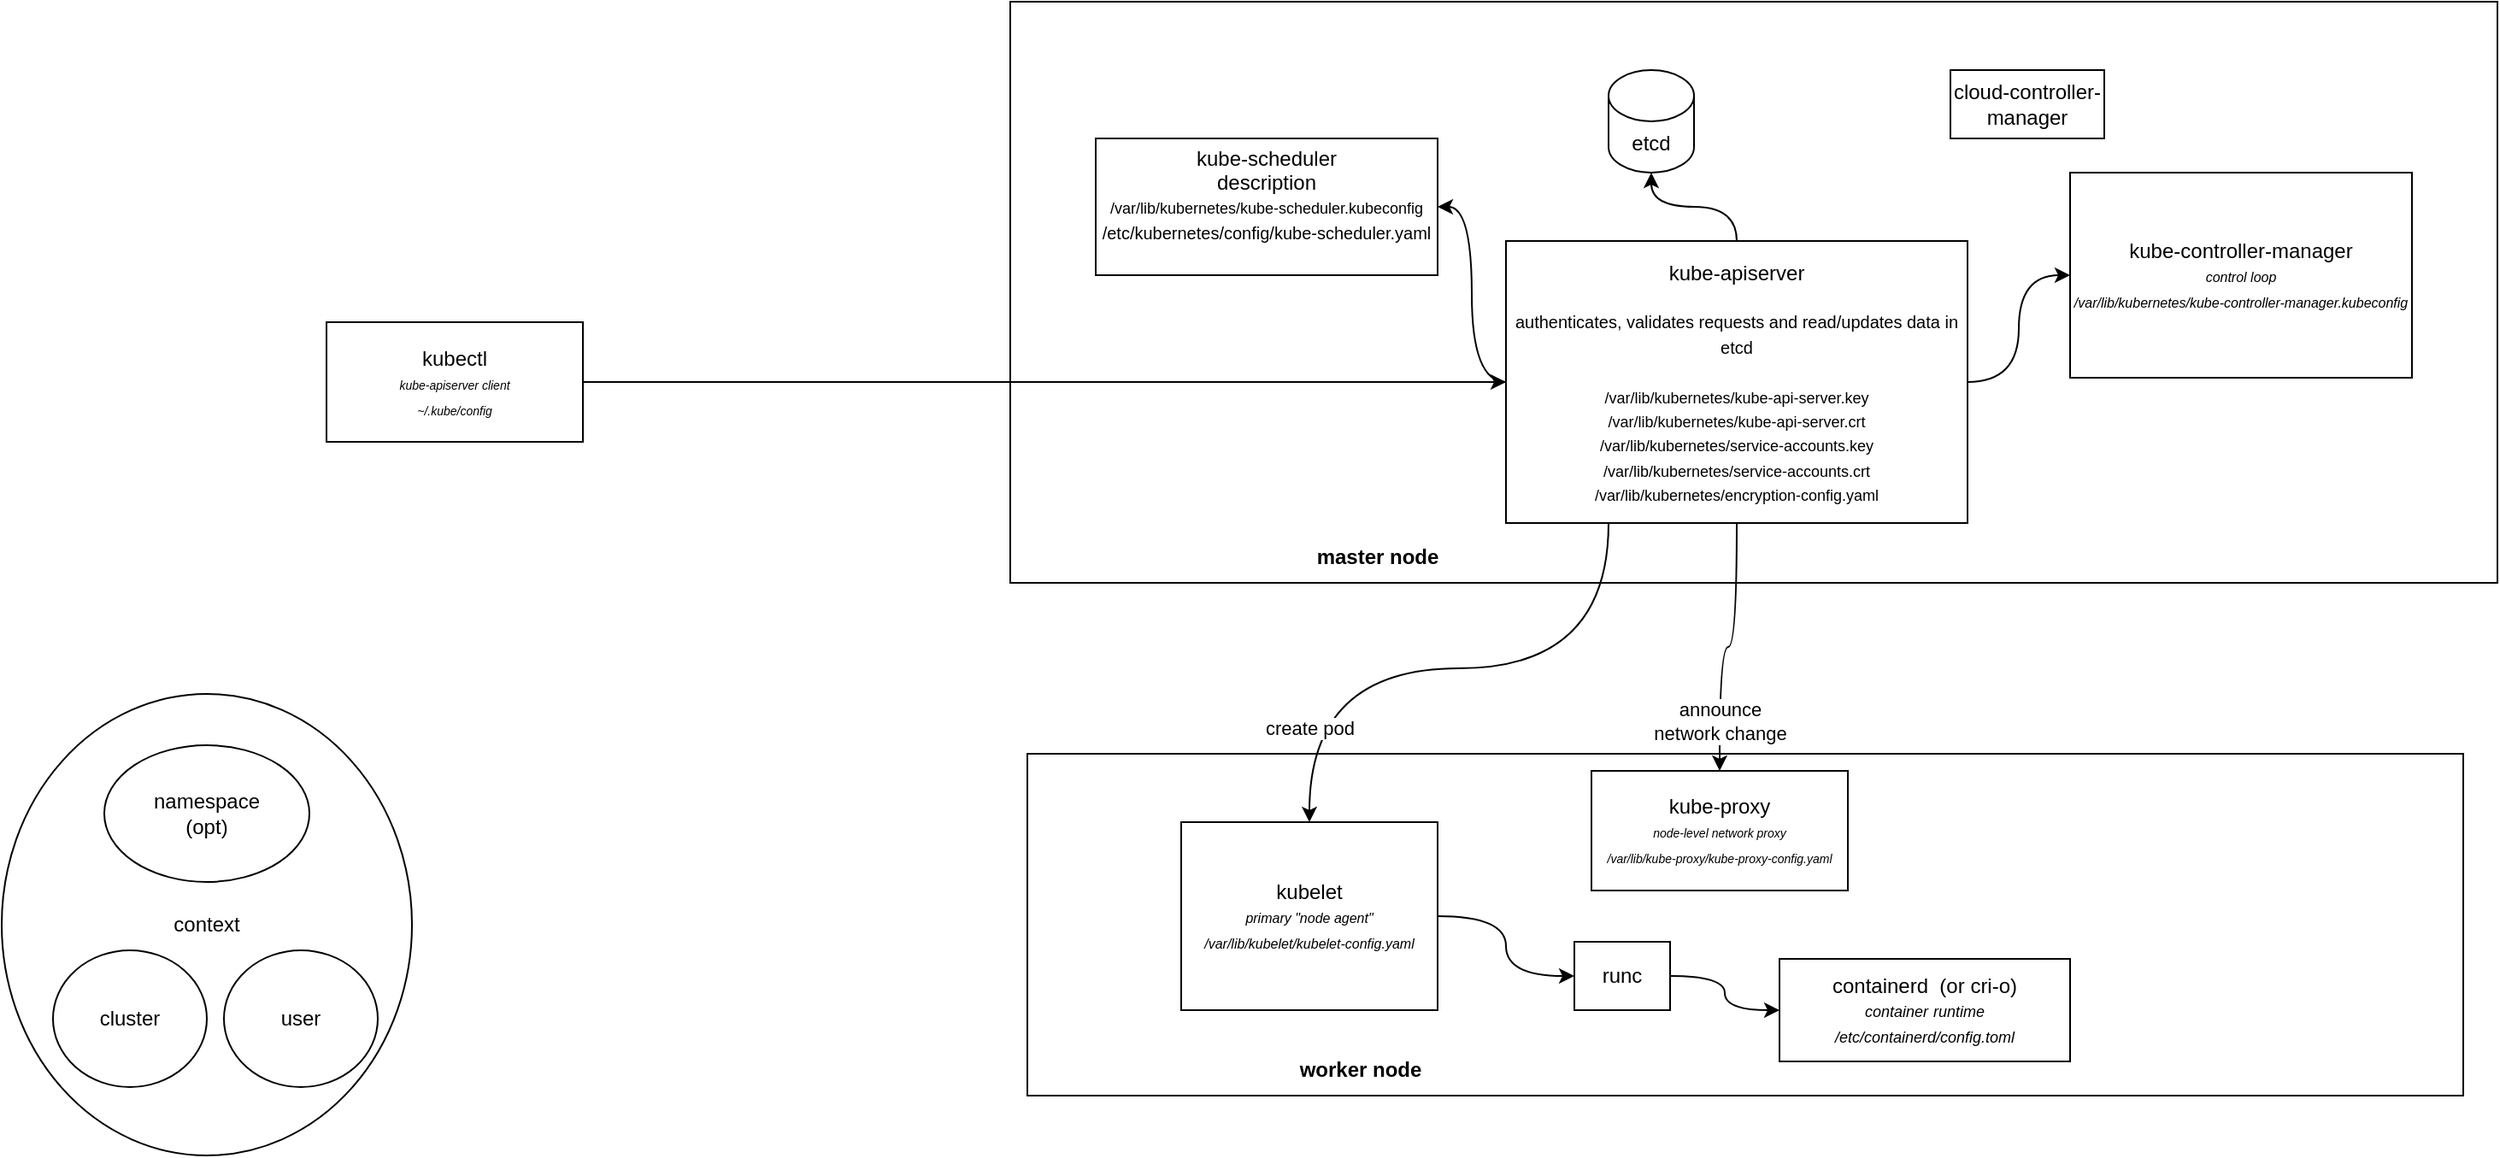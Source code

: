 <mxfile version="24.7.8">
  <diagram name="Page-1" id="a_fS3BVPdOIHquYhCw5D">
    <mxGraphModel dx="2346" dy="1452" grid="1" gridSize="10" guides="1" tooltips="1" connect="1" arrows="1" fold="1" page="1" pageScale="1" pageWidth="827" pageHeight="1169" math="0" shadow="0">
      <root>
        <mxCell id="0" />
        <mxCell id="1" parent="0" />
        <mxCell id="fWa_hwFtwptlqF4OvhhL-3" value="" style="rounded=0;whiteSpace=wrap;html=1;" parent="1" vertex="1">
          <mxGeometry x="-60" y="490" width="840" height="200" as="geometry" />
        </mxCell>
        <mxCell id="fWa_hwFtwptlqF4OvhhL-4" value="" style="rounded=0;whiteSpace=wrap;html=1;" parent="1" vertex="1">
          <mxGeometry x="-70" y="50" width="870" height="340" as="geometry" />
        </mxCell>
        <mxCell id="fWa_hwFtwptlqF4OvhhL-20" style="edgeStyle=orthogonalEdgeStyle;rounded=0;orthogonalLoop=1;jettySize=auto;html=1;entryX=0.5;entryY=0;entryDx=0;entryDy=0;curved=1;" parent="1" source="fWa_hwFtwptlqF4OvhhL-5" target="fWa_hwFtwptlqF4OvhhL-13" edge="1">
          <mxGeometry relative="1" as="geometry">
            <Array as="points">
              <mxPoint x="280" y="440" />
              <mxPoint x="105" y="440" />
            </Array>
          </mxGeometry>
        </mxCell>
        <mxCell id="fWa_hwFtwptlqF4OvhhL-27" value="create pod" style="edgeLabel;html=1;align=center;verticalAlign=middle;resizable=0;points=[];" parent="fWa_hwFtwptlqF4OvhhL-20" vertex="1" connectable="0">
          <mxGeometry x="0.685" relative="1" as="geometry">
            <mxPoint as="offset" />
          </mxGeometry>
        </mxCell>
        <mxCell id="fWa_hwFtwptlqF4OvhhL-21" style="edgeStyle=orthogonalEdgeStyle;rounded=0;orthogonalLoop=1;jettySize=auto;html=1;entryX=0.5;entryY=0;entryDx=0;entryDy=0;curved=1;" parent="1" source="fWa_hwFtwptlqF4OvhhL-5" target="fWa_hwFtwptlqF4OvhhL-14" edge="1">
          <mxGeometry relative="1" as="geometry" />
        </mxCell>
        <mxCell id="fWa_hwFtwptlqF4OvhhL-26" value="announce&lt;div&gt;network change&lt;/div&gt;" style="edgeLabel;html=1;align=center;verticalAlign=middle;resizable=0;points=[];" parent="fWa_hwFtwptlqF4OvhhL-21" vertex="1" connectable="0">
          <mxGeometry x="0.629" relative="1" as="geometry">
            <mxPoint as="offset" />
          </mxGeometry>
        </mxCell>
        <mxCell id="fWa_hwFtwptlqF4OvhhL-23" style="edgeStyle=orthogonalEdgeStyle;rounded=0;orthogonalLoop=1;jettySize=auto;html=1;entryX=1;entryY=0.5;entryDx=0;entryDy=0;curved=1;" parent="1" source="fWa_hwFtwptlqF4OvhhL-5" target="fWa_hwFtwptlqF4OvhhL-6" edge="1">
          <mxGeometry relative="1" as="geometry" />
        </mxCell>
        <mxCell id="fWa_hwFtwptlqF4OvhhL-24" style="edgeStyle=orthogonalEdgeStyle;rounded=0;orthogonalLoop=1;jettySize=auto;html=1;curved=1;" parent="1" source="fWa_hwFtwptlqF4OvhhL-5" target="fWa_hwFtwptlqF4OvhhL-8" edge="1">
          <mxGeometry relative="1" as="geometry" />
        </mxCell>
        <mxCell id="fWa_hwFtwptlqF4OvhhL-5" value="kube-apiserver&lt;div&gt;&lt;br&gt;&lt;div&gt;&lt;font style=&quot;font-size: 10px;&quot;&gt;authenticates, validates requests and read/updates data in etcd&lt;/font&gt;&lt;/div&gt;&lt;div&gt;&lt;font style=&quot;font-size: 10px;&quot;&gt;&lt;br&gt;&lt;/font&gt;&lt;/div&gt;&lt;div&gt;&lt;font style=&quot;font-size: 9px;&quot;&gt;/var/lib/kubernetes/kube-api-server.key&lt;/font&gt;&lt;/div&gt;&lt;div&gt;&lt;font style=&quot;font-size: 9px;&quot;&gt;/var/lib/kubernetes/kube-api-server.crt&lt;br&gt;&lt;/font&gt;&lt;/div&gt;&lt;div&gt;&lt;font style=&quot;font-size: 9px;&quot;&gt;/var/lib/kubernetes/service-accounts.key&lt;br&gt;&lt;/font&gt;&lt;/div&gt;&lt;div&gt;&lt;font style=&quot;font-size: 9px;&quot;&gt;/var/lib/kubernetes/service-accounts.crt&lt;br&gt;&lt;/font&gt;&lt;/div&gt;&lt;div&gt;&lt;span style=&quot;font-size: 9px;&quot;&gt;/var/lib/kubernetes/encryption-config.yaml&lt;/span&gt;&lt;br&gt;&lt;/div&gt;&lt;/div&gt;" style="rounded=0;whiteSpace=wrap;html=1;" parent="1" vertex="1">
          <mxGeometry x="220" y="190" width="270" height="165" as="geometry" />
        </mxCell>
        <mxCell id="fWa_hwFtwptlqF4OvhhL-6" value="kube-scheduler&lt;div&gt;description&lt;/div&gt;&lt;div&gt;&lt;font style=&quot;font-size: 9px;&quot;&gt;/var/lib/kubernetes/kube-scheduler.kubeconfig&lt;/font&gt;&lt;/div&gt;&lt;div&gt;&lt;font size=&quot;1&quot;&gt;/etc/kubernetes/config/kube-scheduler.yaml&lt;br&gt;&lt;/font&gt;&lt;div&gt;&lt;br&gt;&lt;/div&gt;&lt;/div&gt;" style="rounded=0;whiteSpace=wrap;html=1;" parent="1" vertex="1">
          <mxGeometry x="-20" y="130" width="200" height="80" as="geometry" />
        </mxCell>
        <mxCell id="fWa_hwFtwptlqF4OvhhL-7" value="etcd" style="shape=cylinder3;whiteSpace=wrap;html=1;boundedLbl=1;backgroundOutline=1;size=15;" parent="1" vertex="1">
          <mxGeometry x="280" y="90" width="50" height="60" as="geometry" />
        </mxCell>
        <mxCell id="fWa_hwFtwptlqF4OvhhL-8" value="&lt;font style=&quot;font-size: 12px;&quot;&gt;kube-controller-manager&lt;/font&gt;&lt;div&gt;&lt;i&gt;&lt;font style=&quot;font-size: 8px;&quot;&gt;control loop&lt;/font&gt;&lt;/i&gt;&lt;/div&gt;&lt;div&gt;&lt;i&gt;&lt;font style=&quot;font-size: 8px;&quot;&gt;/var/lib/kubernetes/kube-controller-manager.kubeconfig&lt;/font&gt;&lt;/i&gt;&lt;/div&gt;" style="rounded=0;whiteSpace=wrap;html=1;" parent="1" vertex="1">
          <mxGeometry x="550" y="150" width="200" height="120" as="geometry" />
        </mxCell>
        <mxCell id="fWa_hwFtwptlqF4OvhhL-9" value="cloud-controller-manager" style="rounded=0;whiteSpace=wrap;html=1;" parent="1" vertex="1">
          <mxGeometry x="480" y="90" width="90" height="40" as="geometry" />
        </mxCell>
        <mxCell id="fWa_hwFtwptlqF4OvhhL-10" value="master node" style="text;html=1;align=center;verticalAlign=middle;whiteSpace=wrap;rounded=0;fontStyle=1" parent="1" vertex="1">
          <mxGeometry x="80" y="360" width="130" height="30" as="geometry" />
        </mxCell>
        <mxCell id="fWa_hwFtwptlqF4OvhhL-12" value="worker node" style="text;html=1;align=center;verticalAlign=middle;whiteSpace=wrap;rounded=0;fontStyle=1" parent="1" vertex="1">
          <mxGeometry x="70" y="660" width="130" height="30" as="geometry" />
        </mxCell>
        <mxCell id="fWa_hwFtwptlqF4OvhhL-17" style="edgeStyle=orthogonalEdgeStyle;rounded=0;orthogonalLoop=1;jettySize=auto;html=1;curved=1;" parent="1" source="fWa_hwFtwptlqF4OvhhL-13" target="xmh-3r6vrebCy1V5YOEd-1" edge="1">
          <mxGeometry relative="1" as="geometry">
            <mxPoint x="300" y="570" as="targetPoint" />
          </mxGeometry>
        </mxCell>
        <mxCell id="fWa_hwFtwptlqF4OvhhL-13" value="kubelet&lt;div&gt;&lt;i&gt;&lt;font style=&quot;font-size: 8px;&quot;&gt;primary &quot;node agent&quot;&lt;/font&gt;&lt;/i&gt;&lt;/div&gt;&lt;div&gt;&lt;i&gt;&lt;font style=&quot;font-size: 8px;&quot;&gt;/var/lib/kubelet/kubelet-config.yaml&lt;/font&gt;&lt;/i&gt;&lt;/div&gt;" style="rounded=0;whiteSpace=wrap;html=1;" parent="1" vertex="1">
          <mxGeometry x="30" y="530" width="150" height="110" as="geometry" />
        </mxCell>
        <mxCell id="fWa_hwFtwptlqF4OvhhL-14" value="kube-proxy&lt;div style=&quot;&quot;&gt;&lt;font style=&quot;font-size: 7px;&quot;&gt;&lt;i&gt;node-level network proxy&lt;/i&gt;&lt;/font&gt;&lt;/div&gt;&lt;div style=&quot;&quot;&gt;&lt;font style=&quot;font-size: 7px;&quot;&gt;&lt;i&gt;/var/lib/kube-proxy/kube-proxy-config.yaml&lt;/i&gt;&lt;/font&gt;&lt;/div&gt;" style="rounded=0;whiteSpace=wrap;html=1;" parent="1" vertex="1">
          <mxGeometry x="270" y="500" width="150" height="70" as="geometry" />
        </mxCell>
        <mxCell id="fWa_hwFtwptlqF4OvhhL-15" value="containerd&amp;nbsp; (or&lt;span style=&quot;background-color: initial;&quot;&gt;&amp;nbsp;&lt;/span&gt;&lt;span style=&quot;background-color: initial;&quot;&gt;cri-o)&lt;/span&gt;&lt;div style=&quot;&quot;&gt;&lt;span style=&quot;background-color: initial;&quot;&gt;&lt;i style=&quot;&quot;&gt;&lt;font style=&quot;font-size: 9px;&quot;&gt;container&lt;/font&gt;&lt;font style=&quot;font-size: 11px;&quot;&gt; &lt;/font&gt;&lt;font style=&quot;font-size: 9px;&quot;&gt;runtime&lt;/font&gt;&lt;/i&gt;&lt;/span&gt;&lt;/div&gt;&lt;div style=&quot;&quot;&gt;&lt;span style=&quot;background-color: initial;&quot;&gt;&lt;i style=&quot;&quot;&gt;&lt;font style=&quot;font-size: 9px;&quot;&gt;/etc/containerd/config.toml&lt;/font&gt;&lt;/i&gt;&lt;/span&gt;&lt;/div&gt;" style="rounded=0;whiteSpace=wrap;html=1;" parent="1" vertex="1">
          <mxGeometry x="380" y="610" width="170" height="60" as="geometry" />
        </mxCell>
        <mxCell id="fWa_hwFtwptlqF4OvhhL-25" style="edgeStyle=orthogonalEdgeStyle;rounded=0;orthogonalLoop=1;jettySize=auto;html=1;entryX=0.5;entryY=1;entryDx=0;entryDy=0;entryPerimeter=0;curved=1;" parent="1" source="fWa_hwFtwptlqF4OvhhL-5" target="fWa_hwFtwptlqF4OvhhL-7" edge="1">
          <mxGeometry relative="1" as="geometry" />
        </mxCell>
        <mxCell id="xmh-3r6vrebCy1V5YOEd-3" style="edgeStyle=orthogonalEdgeStyle;rounded=0;orthogonalLoop=1;jettySize=auto;html=1;entryX=0;entryY=0.5;entryDx=0;entryDy=0;curved=1;" parent="1" source="xmh-3r6vrebCy1V5YOEd-1" target="fWa_hwFtwptlqF4OvhhL-15" edge="1">
          <mxGeometry relative="1" as="geometry" />
        </mxCell>
        <mxCell id="xmh-3r6vrebCy1V5YOEd-1" value="runc" style="rounded=0;whiteSpace=wrap;html=1;" parent="1" vertex="1">
          <mxGeometry x="260" y="600" width="56" height="40" as="geometry" />
        </mxCell>
        <mxCell id="bk_CIf8C-RDV3xLgjNTA-1" value="context" style="ellipse;whiteSpace=wrap;html=1;" vertex="1" parent="1">
          <mxGeometry x="-660" y="455" width="240" height="270" as="geometry" />
        </mxCell>
        <mxCell id="bk_CIf8C-RDV3xLgjNTA-2" value="cluster" style="ellipse;whiteSpace=wrap;html=1;" vertex="1" parent="1">
          <mxGeometry x="-630" y="605" width="90" height="80" as="geometry" />
        </mxCell>
        <mxCell id="bk_CIf8C-RDV3xLgjNTA-3" value="user" style="ellipse;whiteSpace=wrap;html=1;" vertex="1" parent="1">
          <mxGeometry x="-530" y="605" width="90" height="80" as="geometry" />
        </mxCell>
        <mxCell id="bk_CIf8C-RDV3xLgjNTA-4" value="namespace&lt;div&gt;(opt)&lt;/div&gt;" style="ellipse;whiteSpace=wrap;html=1;" vertex="1" parent="1">
          <mxGeometry x="-600" y="485" width="120" height="80" as="geometry" />
        </mxCell>
        <mxCell id="bk_CIf8C-RDV3xLgjNTA-6" style="edgeStyle=orthogonalEdgeStyle;rounded=0;orthogonalLoop=1;jettySize=auto;html=1;curved=1;" edge="1" parent="1" source="bk_CIf8C-RDV3xLgjNTA-5" target="fWa_hwFtwptlqF4OvhhL-5">
          <mxGeometry relative="1" as="geometry" />
        </mxCell>
        <mxCell id="bk_CIf8C-RDV3xLgjNTA-5" value="kubectl&lt;div style=&quot;&quot;&gt;&lt;font style=&quot;font-size: 7px;&quot;&gt;&lt;i&gt;kube-apiserver client&lt;/i&gt;&lt;/font&gt;&lt;/div&gt;&lt;div style=&quot;&quot;&gt;&lt;font style=&quot;font-size: 7px;&quot;&gt;&lt;i&gt;~/.kube/config&lt;/i&gt;&lt;/font&gt;&lt;/div&gt;" style="rounded=0;whiteSpace=wrap;html=1;" vertex="1" parent="1">
          <mxGeometry x="-470" y="237.5" width="150" height="70" as="geometry" />
        </mxCell>
      </root>
    </mxGraphModel>
  </diagram>
</mxfile>
